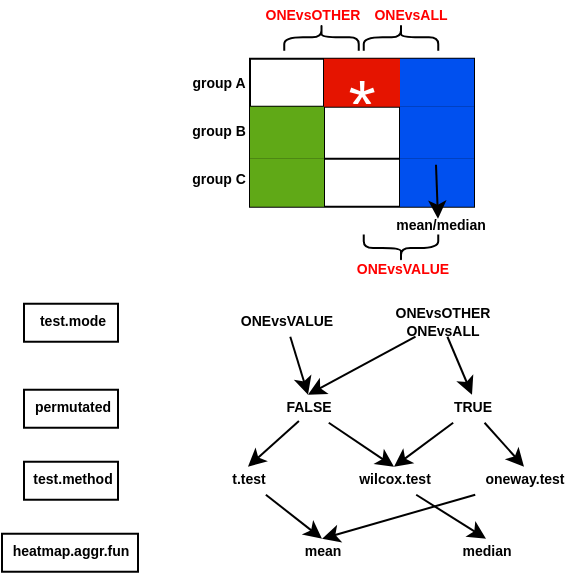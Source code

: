 <mxfile version="20.3.0" type="device"><diagram id="QwOyjiop4f0QcvSt7lGL" name="第 1 页"><mxGraphModel dx="593" dy="366" grid="0" gridSize="10" guides="1" tooltips="1" connect="1" arrows="1" fold="1" page="1" pageScale="1" pageWidth="1169" pageHeight="827" math="0" shadow="0"><root><mxCell id="0"/><mxCell id="1" parent="0"/><mxCell id="IaLSHNUUbhTNQhZ61V9m-2" value="" style="shape=table;html=1;whiteSpace=wrap;startSize=0;container=1;collapsible=0;childLayout=tableLayout;" parent="1" vertex="1"><mxGeometry x="461" y="274.37" width="112" height="74" as="geometry"/></mxCell><mxCell id="IaLSHNUUbhTNQhZ61V9m-3" value="" style="shape=tableRow;horizontal=0;startSize=0;swimlaneHead=0;swimlaneBody=0;top=0;left=0;bottom=0;right=0;collapsible=0;dropTarget=0;fillColor=none;points=[[0,0.5],[1,0.5]];portConstraint=eastwest;" parent="IaLSHNUUbhTNQhZ61V9m-2" vertex="1"><mxGeometry width="112" height="24" as="geometry"/></mxCell><mxCell id="IaLSHNUUbhTNQhZ61V9m-4" value="" style="shape=partialRectangle;html=1;whiteSpace=wrap;connectable=0;fillColor=none;top=0;left=0;bottom=0;right=0;overflow=hidden;" parent="IaLSHNUUbhTNQhZ61V9m-3" vertex="1"><mxGeometry width="37" height="24" as="geometry"><mxRectangle width="37" height="24" as="alternateBounds"/></mxGeometry></mxCell><mxCell id="IaLSHNUUbhTNQhZ61V9m-5" value="*" style="shape=partialRectangle;html=1;whiteSpace=wrap;connectable=0;fillColor=#e51400;top=0;left=0;bottom=0;right=0;overflow=hidden;strokeColor=#B20000;fontColor=#ffffff;fontSize=35;verticalAlign=middle;horizontal=1;" parent="IaLSHNUUbhTNQhZ61V9m-3" vertex="1"><mxGeometry x="37" width="38" height="24" as="geometry"><mxRectangle width="38" height="24" as="alternateBounds"/></mxGeometry></mxCell><mxCell id="IaLSHNUUbhTNQhZ61V9m-6" value="" style="shape=partialRectangle;html=1;whiteSpace=wrap;connectable=0;fillColor=#0050ef;top=0;left=0;bottom=0;right=0;overflow=hidden;fontColor=#ffffff;strokeColor=#001DBC;" parent="IaLSHNUUbhTNQhZ61V9m-3" vertex="1"><mxGeometry x="75" width="37" height="24" as="geometry"><mxRectangle width="37" height="24" as="alternateBounds"/></mxGeometry></mxCell><mxCell id="IaLSHNUUbhTNQhZ61V9m-7" value="" style="shape=tableRow;horizontal=0;startSize=0;swimlaneHead=0;swimlaneBody=0;top=0;left=0;bottom=0;right=0;collapsible=0;dropTarget=0;fillColor=none;points=[[0,0.5],[1,0.5]];portConstraint=eastwest;" parent="IaLSHNUUbhTNQhZ61V9m-2" vertex="1"><mxGeometry y="24" width="112" height="26" as="geometry"/></mxCell><mxCell id="IaLSHNUUbhTNQhZ61V9m-8" value="" style="shape=partialRectangle;html=1;whiteSpace=wrap;connectable=0;fillColor=#60a917;top=0;left=0;bottom=0;right=0;overflow=hidden;fontColor=#ffffff;strokeColor=#2D7600;" parent="IaLSHNUUbhTNQhZ61V9m-7" vertex="1"><mxGeometry width="37" height="26" as="geometry"><mxRectangle width="37" height="26" as="alternateBounds"/></mxGeometry></mxCell><mxCell id="IaLSHNUUbhTNQhZ61V9m-9" value="" style="shape=partialRectangle;html=1;whiteSpace=wrap;connectable=0;fillColor=none;top=0;left=0;bottom=0;right=0;overflow=hidden;" parent="IaLSHNUUbhTNQhZ61V9m-7" vertex="1"><mxGeometry x="37" width="38" height="26" as="geometry"><mxRectangle width="38" height="26" as="alternateBounds"/></mxGeometry></mxCell><mxCell id="IaLSHNUUbhTNQhZ61V9m-10" value="" style="shape=partialRectangle;html=1;whiteSpace=wrap;connectable=0;fillColor=#0050ef;top=0;left=0;bottom=0;right=0;overflow=hidden;fontColor=#ffffff;strokeColor=#001DBC;" parent="IaLSHNUUbhTNQhZ61V9m-7" vertex="1"><mxGeometry x="75" width="37" height="26" as="geometry"><mxRectangle width="37" height="26" as="alternateBounds"/></mxGeometry></mxCell><mxCell id="IaLSHNUUbhTNQhZ61V9m-11" value="" style="shape=tableRow;horizontal=0;startSize=0;swimlaneHead=0;swimlaneBody=0;top=0;left=0;bottom=0;right=0;collapsible=0;dropTarget=0;fillColor=none;points=[[0,0.5],[1,0.5]];portConstraint=eastwest;" parent="IaLSHNUUbhTNQhZ61V9m-2" vertex="1"><mxGeometry y="50" width="112" height="24" as="geometry"/></mxCell><mxCell id="IaLSHNUUbhTNQhZ61V9m-12" value="" style="shape=partialRectangle;html=1;whiteSpace=wrap;connectable=0;fillColor=#60a917;top=0;left=0;bottom=0;right=0;overflow=hidden;fontColor=#ffffff;strokeColor=#2D7600;" parent="IaLSHNUUbhTNQhZ61V9m-11" vertex="1"><mxGeometry width="37" height="24" as="geometry"><mxRectangle width="37" height="24" as="alternateBounds"/></mxGeometry></mxCell><mxCell id="IaLSHNUUbhTNQhZ61V9m-13" value="" style="shape=partialRectangle;html=1;whiteSpace=wrap;connectable=0;fillColor=none;top=0;left=0;bottom=0;right=0;overflow=hidden;" parent="IaLSHNUUbhTNQhZ61V9m-11" vertex="1"><mxGeometry x="37" width="38" height="24" as="geometry"><mxRectangle width="38" height="24" as="alternateBounds"/></mxGeometry></mxCell><mxCell id="IaLSHNUUbhTNQhZ61V9m-14" value="" style="shape=partialRectangle;html=1;whiteSpace=wrap;connectable=0;fillColor=#0050ef;top=0;left=0;bottom=0;right=0;overflow=hidden;pointerEvents=1;fontColor=#ffffff;strokeColor=#001DBC;" parent="IaLSHNUUbhTNQhZ61V9m-11" vertex="1"><mxGeometry x="75" width="37" height="24" as="geometry"><mxRectangle width="37" height="24" as="alternateBounds"/></mxGeometry></mxCell><mxCell id="IaLSHNUUbhTNQhZ61V9m-15" value="" style="shape=curlyBracket;whiteSpace=wrap;html=1;rounded=1;flipH=1;fontSize=35;fontColor=#FF0000;rotation=-90;" parent="1" vertex="1"><mxGeometry x="529.75" y="245" width="13.5" height="37.25" as="geometry"/></mxCell><mxCell id="IaLSHNUUbhTNQhZ61V9m-16" value="&lt;font style=&quot;font-size: 7px;&quot;&gt;ONEvsALL&lt;/font&gt;" style="text;strokeColor=none;fillColor=none;html=1;fontSize=7;fontStyle=1;verticalAlign=middle;align=center;fontColor=#FF0000;" parent="1" vertex="1"><mxGeometry x="513" y="245" width="55.5" height="16" as="geometry"/></mxCell><mxCell id="IaLSHNUUbhTNQhZ61V9m-18" value="" style="shape=curlyBracket;whiteSpace=wrap;html=1;rounded=1;flipH=1;fontSize=35;fontColor=#FF0000;rotation=-90;" parent="1" vertex="1"><mxGeometry x="490" y="245" width="13.5" height="37.25" as="geometry"/></mxCell><mxCell id="IaLSHNUUbhTNQhZ61V9m-19" value="&lt;font style=&quot;font-size: 7px;&quot;&gt;ONEvsOTHER&lt;/font&gt;" style="text;strokeColor=none;fillColor=none;html=1;fontSize=7;fontStyle=1;verticalAlign=middle;align=center;fontColor=#FF0000;" parent="1" vertex="1"><mxGeometry x="464" y="245" width="55.5" height="16" as="geometry"/></mxCell><mxCell id="IaLSHNUUbhTNQhZ61V9m-21" value="&lt;font style=&quot;font-size: 7px;&quot;&gt;mean/median&lt;/font&gt;" style="text;strokeColor=none;fillColor=none;html=1;fontSize=7;fontStyle=1;verticalAlign=middle;align=center;fontColor=#000000;" parent="1" vertex="1"><mxGeometry x="527.75" y="350.37" width="55.5" height="16" as="geometry"/></mxCell><mxCell id="IaLSHNUUbhTNQhZ61V9m-22" value="" style="endArrow=classic;html=1;rounded=0;fontSize=7;fontColor=#000000;" parent="1" edge="1"><mxGeometry width="50" height="50" relative="1" as="geometry"><mxPoint x="554" y="327.37" as="sourcePoint"/><mxPoint x="555" y="354.37" as="targetPoint"/></mxGeometry></mxCell><mxCell id="IaLSHNUUbhTNQhZ61V9m-24" value="" style="shape=curlyBracket;whiteSpace=wrap;html=1;rounded=1;flipH=1;fontSize=35;fontColor=#FF0000;rotation=90;" parent="1" vertex="1"><mxGeometry x="529.75" y="350.37" width="13.5" height="37.25" as="geometry"/></mxCell><mxCell id="IaLSHNUUbhTNQhZ61V9m-25" value="&lt;font style=&quot;font-size: 7px;&quot;&gt;ONEvsVALUE&lt;/font&gt;" style="text;strokeColor=none;fillColor=none;html=1;fontSize=7;fontStyle=1;verticalAlign=middle;align=center;fontColor=#FF0000;" parent="1" vertex="1"><mxGeometry x="508.75" y="371.62" width="55.5" height="16" as="geometry"/></mxCell><mxCell id="IaLSHNUUbhTNQhZ61V9m-26" value="&lt;font style=&quot;font-size: 7px;&quot;&gt;group A&lt;/font&gt;" style="text;strokeColor=none;fillColor=none;html=1;fontSize=7;fontStyle=1;verticalAlign=middle;align=center;fontColor=#000000;" parent="1" vertex="1"><mxGeometry x="428" y="279.37" width="33" height="16" as="geometry"/></mxCell><mxCell id="IaLSHNUUbhTNQhZ61V9m-27" value="&lt;font style=&quot;font-size: 7px;&quot;&gt;group B&lt;/font&gt;" style="text;strokeColor=none;fillColor=none;html=1;fontSize=7;fontStyle=1;verticalAlign=middle;align=center;fontColor=#000000;" parent="1" vertex="1"><mxGeometry x="428" y="303.37" width="33" height="16" as="geometry"/></mxCell><mxCell id="IaLSHNUUbhTNQhZ61V9m-28" value="&lt;font style=&quot;font-size: 7px;&quot;&gt;group C&lt;/font&gt;" style="text;strokeColor=none;fillColor=none;html=1;fontSize=7;fontStyle=1;verticalAlign=middle;align=center;fontColor=#000000;" parent="1" vertex="1"><mxGeometry x="428" y="327.37" width="33" height="16" as="geometry"/></mxCell><mxCell id="IaLSHNUUbhTNQhZ61V9m-29" value="test.mode" style="text;strokeColor=default;fillColor=none;html=1;fontSize=7;fontStyle=1;verticalAlign=middle;align=center;fontColor=#000000;" parent="1" vertex="1"><mxGeometry x="348" y="396.87" width="47" height="19" as="geometry"/></mxCell><mxCell id="IaLSHNUUbhTNQhZ61V9m-49" style="edgeStyle=none;rounded=0;orthogonalLoop=1;jettySize=auto;html=1;entryX=0.5;entryY=0;entryDx=0;entryDy=0;fontSize=7;fontColor=#000000;" parent="1" source="IaLSHNUUbhTNQhZ61V9m-32" target="IaLSHNUUbhTNQhZ61V9m-38" edge="1"><mxGeometry relative="1" as="geometry"/></mxCell><mxCell id="IaLSHNUUbhTNQhZ61V9m-32" value="ONEvsVALUE" style="text;strokeColor=none;fillColor=none;html=1;fontSize=7;fontStyle=1;verticalAlign=middle;align=center;labelBorderColor=none;fontColor=#000000;" parent="1" vertex="1"><mxGeometry x="452" y="399.37" width="54" height="14" as="geometry"/></mxCell><mxCell id="IaLSHNUUbhTNQhZ61V9m-47" style="rounded=0;orthogonalLoop=1;jettySize=auto;html=1;entryX=0.5;entryY=0;entryDx=0;entryDy=0;fontSize=7;fontColor=#000000;" parent="1" source="IaLSHNUUbhTNQhZ61V9m-33" target="IaLSHNUUbhTNQhZ61V9m-39" edge="1"><mxGeometry relative="1" as="geometry"/></mxCell><mxCell id="IaLSHNUUbhTNQhZ61V9m-48" style="edgeStyle=none;rounded=0;orthogonalLoop=1;jettySize=auto;html=1;entryX=0.5;entryY=0;entryDx=0;entryDy=0;fontSize=7;fontColor=#000000;" parent="1" source="IaLSHNUUbhTNQhZ61V9m-33" target="IaLSHNUUbhTNQhZ61V9m-38" edge="1"><mxGeometry relative="1" as="geometry"/></mxCell><mxCell id="IaLSHNUUbhTNQhZ61V9m-33" value="ONEvsOTHER&lt;br&gt;ONEvsALL" style="text;strokeColor=none;fillColor=none;html=1;fontSize=7;fontStyle=1;verticalAlign=middle;align=center;labelBorderColor=none;fontColor=#000000;" parent="1" vertex="1"><mxGeometry x="529.75" y="399.37" width="54" height="14" as="geometry"/></mxCell><mxCell id="IaLSHNUUbhTNQhZ61V9m-35" value="permutated" style="text;strokeColor=default;fillColor=none;html=1;fontSize=7;fontStyle=1;verticalAlign=middle;align=center;fontColor=#000000;" parent="1" vertex="1"><mxGeometry x="348" y="439.87" width="47" height="19" as="geometry"/></mxCell><mxCell id="IaLSHNUUbhTNQhZ61V9m-50" style="edgeStyle=none;rounded=0;orthogonalLoop=1;jettySize=auto;html=1;entryX=0.5;entryY=0;entryDx=0;entryDy=0;fontSize=7;fontColor=#000000;exitX=0.416;exitY=0.935;exitDx=0;exitDy=0;exitPerimeter=0;" parent="1" source="IaLSHNUUbhTNQhZ61V9m-38" target="IaLSHNUUbhTNQhZ61V9m-42" edge="1"><mxGeometry relative="1" as="geometry"/></mxCell><mxCell id="IaLSHNUUbhTNQhZ61V9m-51" style="edgeStyle=none;rounded=0;orthogonalLoop=1;jettySize=auto;html=1;entryX=0.5;entryY=0;entryDx=0;entryDy=0;fontSize=7;fontColor=#000000;" parent="1" source="IaLSHNUUbhTNQhZ61V9m-38" target="IaLSHNUUbhTNQhZ61V9m-43" edge="1"><mxGeometry relative="1" as="geometry"/></mxCell><mxCell id="IaLSHNUUbhTNQhZ61V9m-38" value="FALSE" style="text;strokeColor=none;fillColor=none;html=1;fontSize=7;fontStyle=1;verticalAlign=middle;align=center;labelBorderColor=none;fontColor=#000000;" parent="1" vertex="1"><mxGeometry x="463" y="442.37" width="54" height="14" as="geometry"/></mxCell><mxCell id="IaLSHNUUbhTNQhZ61V9m-52" style="edgeStyle=none;rounded=0;orthogonalLoop=1;jettySize=auto;html=1;entryX=0.5;entryY=0;entryDx=0;entryDy=0;fontSize=7;fontColor=#000000;" parent="1" source="IaLSHNUUbhTNQhZ61V9m-39" target="IaLSHNUUbhTNQhZ61V9m-43" edge="1"><mxGeometry relative="1" as="geometry"/></mxCell><mxCell id="IaLSHNUUbhTNQhZ61V9m-53" style="edgeStyle=none;rounded=0;orthogonalLoop=1;jettySize=auto;html=1;entryX=0.5;entryY=0;entryDx=0;entryDy=0;fontSize=7;fontColor=#000000;" parent="1" source="IaLSHNUUbhTNQhZ61V9m-39" target="IaLSHNUUbhTNQhZ61V9m-44" edge="1"><mxGeometry relative="1" as="geometry"/></mxCell><mxCell id="IaLSHNUUbhTNQhZ61V9m-39" value="TRUE" style="text;strokeColor=none;fillColor=none;html=1;fontSize=7;fontStyle=1;verticalAlign=middle;align=center;labelBorderColor=none;fontColor=#000000;" parent="1" vertex="1"><mxGeometry x="545" y="442.37" width="54" height="14" as="geometry"/></mxCell><mxCell id="IaLSHNUUbhTNQhZ61V9m-54" style="edgeStyle=none;rounded=0;orthogonalLoop=1;jettySize=auto;html=1;entryX=0.5;entryY=0;entryDx=0;entryDy=0;fontSize=7;fontColor=#000000;" parent="1" source="IaLSHNUUbhTNQhZ61V9m-42" target="IaLSHNUUbhTNQhZ61V9m-45" edge="1"><mxGeometry relative="1" as="geometry"/></mxCell><mxCell id="IaLSHNUUbhTNQhZ61V9m-42" value="t.test" style="text;strokeColor=none;fillColor=none;html=1;fontSize=7;fontStyle=1;verticalAlign=middle;align=center;labelBorderColor=none;fontColor=#000000;" parent="1" vertex="1"><mxGeometry x="433" y="478.37" width="54" height="14" as="geometry"/></mxCell><mxCell id="IaLSHNUUbhTNQhZ61V9m-55" style="edgeStyle=none;rounded=0;orthogonalLoop=1;jettySize=auto;html=1;entryX=0.5;entryY=0;entryDx=0;entryDy=0;fontSize=7;fontColor=#000000;" parent="1" source="IaLSHNUUbhTNQhZ61V9m-43" target="IaLSHNUUbhTNQhZ61V9m-46" edge="1"><mxGeometry relative="1" as="geometry"/></mxCell><mxCell id="IaLSHNUUbhTNQhZ61V9m-43" value="wilcox.test" style="text;strokeColor=none;fillColor=none;html=1;fontSize=7;fontStyle=1;verticalAlign=middle;align=center;labelBorderColor=none;fontColor=#000000;" parent="1" vertex="1"><mxGeometry x="506" y="478.37" width="54" height="14" as="geometry"/></mxCell><mxCell id="IaLSHNUUbhTNQhZ61V9m-56" style="edgeStyle=none;rounded=0;orthogonalLoop=1;jettySize=auto;html=1;entryX=0.5;entryY=0;entryDx=0;entryDy=0;fontSize=7;fontColor=#000000;" parent="1" source="IaLSHNUUbhTNQhZ61V9m-44" target="IaLSHNUUbhTNQhZ61V9m-45" edge="1"><mxGeometry relative="1" as="geometry"/></mxCell><mxCell id="IaLSHNUUbhTNQhZ61V9m-44" value="oneway.test" style="text;strokeColor=none;fillColor=none;html=1;fontSize=7;fontStyle=1;verticalAlign=middle;align=center;labelBorderColor=none;fontColor=#000000;" parent="1" vertex="1"><mxGeometry x="571" y="478.37" width="54" height="14" as="geometry"/></mxCell><mxCell id="IaLSHNUUbhTNQhZ61V9m-45" value="mean" style="text;strokeColor=none;fillColor=none;html=1;fontSize=7;fontStyle=1;verticalAlign=middle;align=center;labelBorderColor=none;fontColor=#000000;" parent="1" vertex="1"><mxGeometry x="470" y="514.37" width="54" height="14" as="geometry"/></mxCell><mxCell id="IaLSHNUUbhTNQhZ61V9m-46" value="median" style="text;strokeColor=none;fillColor=none;html=1;fontSize=7;fontStyle=1;verticalAlign=middle;align=center;labelBorderColor=none;fontColor=#000000;" parent="1" vertex="1"><mxGeometry x="552" y="514.37" width="54" height="14" as="geometry"/></mxCell><mxCell id="IaLSHNUUbhTNQhZ61V9m-57" value="test.method" style="text;strokeColor=default;fillColor=none;html=1;fontSize=7;fontStyle=1;verticalAlign=middle;align=center;fontColor=#000000;" parent="1" vertex="1"><mxGeometry x="348" y="475.87" width="47" height="19" as="geometry"/></mxCell><mxCell id="IaLSHNUUbhTNQhZ61V9m-58" value="heatmap.aggr.fun" style="text;strokeColor=default;fillColor=none;html=1;fontSize=7;fontStyle=1;verticalAlign=middle;align=center;fontColor=#000000;" parent="1" vertex="1"><mxGeometry x="337" y="511.87" width="68" height="19" as="geometry"/></mxCell></root></mxGraphModel></diagram></mxfile>